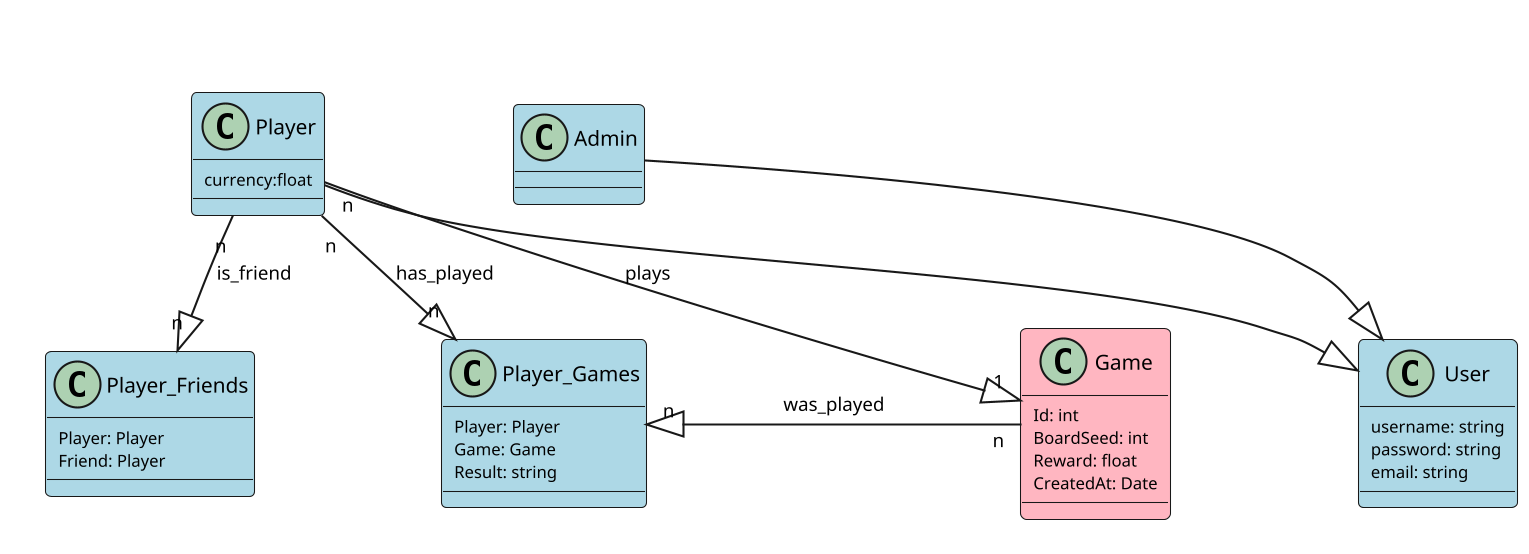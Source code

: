 @startuml

skinparam dpi 200
skinparam classAttributeFontSize 8
skinparam classArrowFontSize 9
skinparam classFontSize 10
skinparam nodesep 90
skinparam ranksep 40
hide stereotype

skinparam class {
   BackgroundColor White
   BackgroundColor<<Game>> LightPink
   BackgroundColor<<User>> LightBlue
   BackgroundColor<<Invitation>> LightYellow
}
skinparam shadowing false

skinparam package<<Layout>> {
borderColor Transparent
backgroundColor Transparent
fontColor Transparent
stereotypeFontColor Transparent
}

class User <<User>> {
  username: string
  password: string
  email: string
}

package Users <<Layout>>{
  class Player <<User>> {
     currency:float

  }

  class Admin <<User>> {

  }
}

class Game <<Game>> {
  Id: int
  BoardSeed: int
  Reward: float
  CreatedAt: Date

}

package Users <<Layout>> {
   class Player_Friends <<User>> {
       Player: Player
       Friend: Player
   }

   class Player_Games <<User>> {
       Player: Player
       Game: Game
       Result: string
   }
}

Player "n" --|> "1" Game : plays

Player " " --|> " " User

Admin " " --|> " " User

Player "n" --|> "n" Player_Friends : is_friend

Game "n" --|> "n" Player_Games : was_played

Player "n" --|> "n" Player_Games : has_played

@enduml